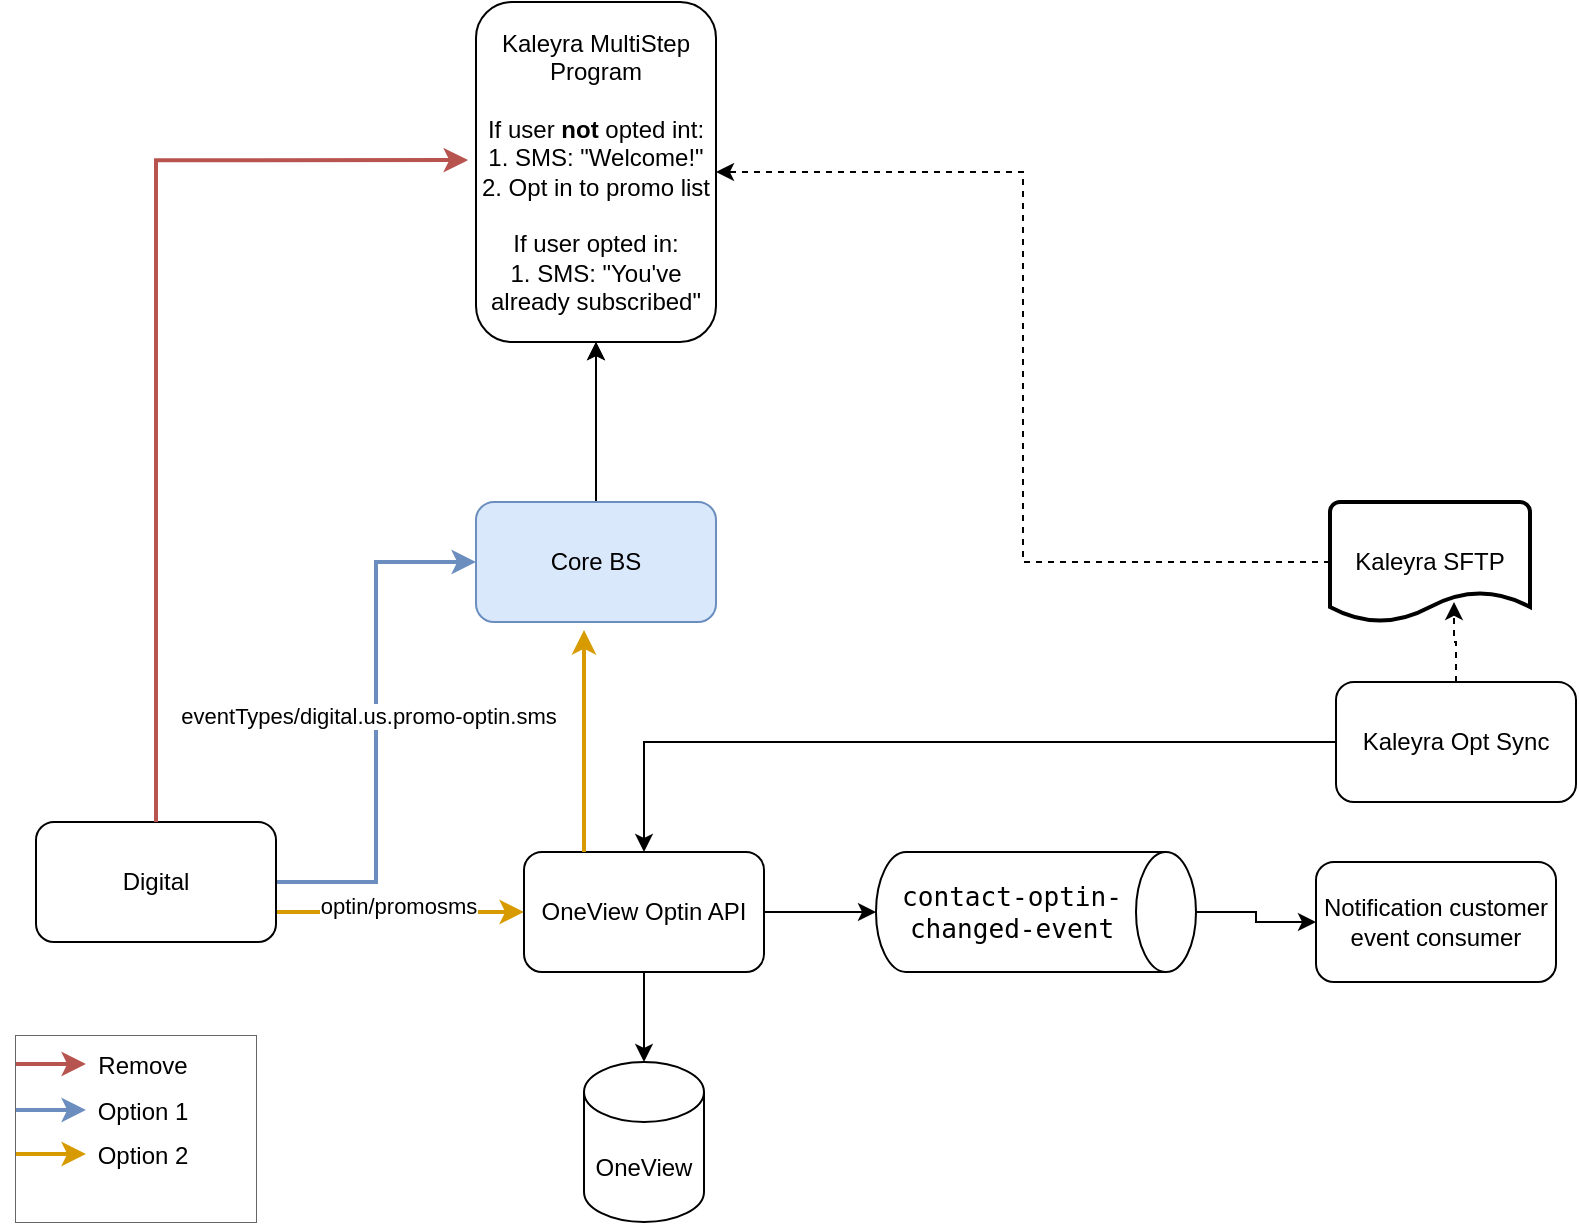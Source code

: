 <mxfile version="24.7.6">
  <diagram name="Page-1" id="-4LfHM0-d0m1FhVdr_tB">
    <mxGraphModel dx="1434" dy="786" grid="1" gridSize="10" guides="1" tooltips="1" connect="1" arrows="1" fold="1" page="1" pageScale="1" pageWidth="850" pageHeight="1100" math="0" shadow="0">
      <root>
        <mxCell id="0" />
        <mxCell id="1" parent="0" />
        <mxCell id="y6Z1SUE2Pmp9UzVw0fYm-55" value="" style="group;fillColor=#f5f5f5;fillStyle=solid;strokeColor=#666666;fontColor=#333333;" vertex="1" connectable="0" parent="1">
          <mxGeometry x="60" y="597" width="120" height="93" as="geometry" />
        </mxCell>
        <mxCell id="y6Z1SUE2Pmp9UzVw0fYm-45" value="" style="group;fillColor=default;" vertex="1" connectable="0" parent="y6Z1SUE2Pmp9UzVw0fYm-55">
          <mxGeometry width="120" height="93" as="geometry" />
        </mxCell>
        <mxCell id="y6Z1SUE2Pmp9UzVw0fYm-40" style="edgeStyle=orthogonalEdgeStyle;rounded=0;orthogonalLoop=1;jettySize=auto;html=1;fillColor=#f8cecc;strokeColor=#b85450;strokeWidth=2;" edge="1" parent="y6Z1SUE2Pmp9UzVw0fYm-45">
          <mxGeometry relative="1" as="geometry">
            <mxPoint y="14" as="sourcePoint" />
            <mxPoint x="35" y="14" as="targetPoint" />
            <Array as="points">
              <mxPoint y="14" />
            </Array>
          </mxGeometry>
        </mxCell>
        <mxCell id="y6Z1SUE2Pmp9UzVw0fYm-44" value="Remove" style="text;html=1;align=center;verticalAlign=middle;whiteSpace=wrap;rounded=0;" vertex="1" parent="y6Z1SUE2Pmp9UzVw0fYm-45">
          <mxGeometry x="39" width="49" height="30" as="geometry" />
        </mxCell>
        <mxCell id="y6Z1SUE2Pmp9UzVw0fYm-46" value="" style="group" vertex="1" connectable="0" parent="y6Z1SUE2Pmp9UzVw0fYm-45">
          <mxGeometry y="23" width="120" height="70" as="geometry" />
        </mxCell>
        <mxCell id="y6Z1SUE2Pmp9UzVw0fYm-47" style="edgeStyle=orthogonalEdgeStyle;rounded=0;orthogonalLoop=1;jettySize=auto;html=1;fillColor=#dae8fc;strokeColor=#6c8ebf;strokeWidth=2;" edge="1" parent="y6Z1SUE2Pmp9UzVw0fYm-46">
          <mxGeometry relative="1" as="geometry">
            <mxPoint y="14" as="sourcePoint" />
            <mxPoint x="35" y="14" as="targetPoint" />
            <Array as="points">
              <mxPoint y="14" />
            </Array>
          </mxGeometry>
        </mxCell>
        <mxCell id="y6Z1SUE2Pmp9UzVw0fYm-48" value="Option 1" style="text;html=1;align=center;verticalAlign=middle;whiteSpace=wrap;rounded=0;" vertex="1" parent="y6Z1SUE2Pmp9UzVw0fYm-46">
          <mxGeometry x="39" width="49" height="30" as="geometry" />
        </mxCell>
        <mxCell id="y6Z1SUE2Pmp9UzVw0fYm-50" value="" style="group" vertex="1" connectable="0" parent="y6Z1SUE2Pmp9UzVw0fYm-55">
          <mxGeometry y="45" width="88" height="30" as="geometry" />
        </mxCell>
        <mxCell id="y6Z1SUE2Pmp9UzVw0fYm-51" style="edgeStyle=orthogonalEdgeStyle;rounded=0;orthogonalLoop=1;jettySize=auto;html=1;fillColor=#ffe6cc;strokeColor=#d79b00;strokeWidth=2;" edge="1" parent="y6Z1SUE2Pmp9UzVw0fYm-50">
          <mxGeometry relative="1" as="geometry">
            <mxPoint y="14" as="sourcePoint" />
            <mxPoint x="35" y="14" as="targetPoint" />
            <Array as="points">
              <mxPoint y="14" />
            </Array>
          </mxGeometry>
        </mxCell>
        <mxCell id="y6Z1SUE2Pmp9UzVw0fYm-52" value="Option 2" style="text;html=1;align=center;verticalAlign=middle;whiteSpace=wrap;rounded=0;" vertex="1" parent="y6Z1SUE2Pmp9UzVw0fYm-50">
          <mxGeometry x="39" width="49" height="30" as="geometry" />
        </mxCell>
        <mxCell id="y6Z1SUE2Pmp9UzVw0fYm-8" value="" style="edgeStyle=orthogonalEdgeStyle;rounded=0;orthogonalLoop=1;jettySize=auto;html=1;" edge="1" parent="1" source="y6Z1SUE2Pmp9UzVw0fYm-1" target="y6Z1SUE2Pmp9UzVw0fYm-7">
          <mxGeometry relative="1" as="geometry" />
        </mxCell>
        <mxCell id="y6Z1SUE2Pmp9UzVw0fYm-16" value="" style="edgeStyle=orthogonalEdgeStyle;rounded=0;orthogonalLoop=1;jettySize=auto;html=1;strokeWidth=1;" edge="1" parent="1" source="y6Z1SUE2Pmp9UzVw0fYm-1" target="y6Z1SUE2Pmp9UzVw0fYm-7">
          <mxGeometry relative="1" as="geometry" />
        </mxCell>
        <mxCell id="y6Z1SUE2Pmp9UzVw0fYm-1" value="Core BS" style="rounded=1;whiteSpace=wrap;html=1;fillColor=#dae8fc;strokeColor=#6c8ebf;" vertex="1" parent="1">
          <mxGeometry x="290" y="330" width="120" height="60" as="geometry" />
        </mxCell>
        <mxCell id="y6Z1SUE2Pmp9UzVw0fYm-3" style="edgeStyle=orthogonalEdgeStyle;rounded=0;orthogonalLoop=1;jettySize=auto;html=1;entryX=0;entryY=0.5;entryDx=0;entryDy=0;fillColor=#dae8fc;strokeColor=#6c8ebf;strokeWidth=2;" edge="1" parent="1" source="y6Z1SUE2Pmp9UzVw0fYm-2" target="y6Z1SUE2Pmp9UzVw0fYm-1">
          <mxGeometry relative="1" as="geometry" />
        </mxCell>
        <mxCell id="y6Z1SUE2Pmp9UzVw0fYm-4" value="eventTypes/digital.us.promo-optin.sms" style="edgeLabel;html=1;align=center;verticalAlign=middle;resizable=0;points=[];" vertex="1" connectable="0" parent="y6Z1SUE2Pmp9UzVw0fYm-3">
          <mxGeometry x="0.024" y="4" relative="1" as="geometry">
            <mxPoint as="offset" />
          </mxGeometry>
        </mxCell>
        <mxCell id="y6Z1SUE2Pmp9UzVw0fYm-19" style="edgeStyle=orthogonalEdgeStyle;rounded=0;orthogonalLoop=1;jettySize=auto;html=1;exitX=1;exitY=0.75;exitDx=0;exitDy=0;fillColor=#ffe6cc;strokeColor=#d79b00;strokeWidth=2;" edge="1" parent="1" source="y6Z1SUE2Pmp9UzVw0fYm-2" target="y6Z1SUE2Pmp9UzVw0fYm-18">
          <mxGeometry relative="1" as="geometry" />
        </mxCell>
        <mxCell id="y6Z1SUE2Pmp9UzVw0fYm-28" value="optin/promosms" style="edgeLabel;html=1;align=center;verticalAlign=middle;resizable=0;points=[];" vertex="1" connectable="0" parent="y6Z1SUE2Pmp9UzVw0fYm-19">
          <mxGeometry x="-0.017" y="3" relative="1" as="geometry">
            <mxPoint as="offset" />
          </mxGeometry>
        </mxCell>
        <mxCell id="y6Z1SUE2Pmp9UzVw0fYm-2" value="Digital" style="rounded=1;whiteSpace=wrap;html=1;" vertex="1" parent="1">
          <mxGeometry x="70" y="490" width="120" height="60" as="geometry" />
        </mxCell>
        <mxCell id="y6Z1SUE2Pmp9UzVw0fYm-7" value="Kaleyra MultiStep&lt;div&gt;Program&lt;/div&gt;&lt;div&gt;&lt;br&gt;&lt;/div&gt;&lt;div&gt;&lt;div&gt;If user&amp;nbsp;&lt;b&gt;not&amp;nbsp;&lt;/b&gt;opted int:&lt;/div&gt;&lt;div&gt;1. SMS: &quot;Welcome!&quot;&lt;/div&gt;&lt;div&gt;2. Opt in to promo list&lt;br&gt;&lt;br&gt;&lt;/div&gt;If user opted in:&lt;/div&gt;&lt;div&gt;1. SMS: &quot;You&#39;ve already subscribed&quot;&lt;/div&gt;" style="rounded=1;whiteSpace=wrap;html=1;" vertex="1" parent="1">
          <mxGeometry x="290" y="80" width="120" height="170" as="geometry" />
        </mxCell>
        <mxCell id="y6Z1SUE2Pmp9UzVw0fYm-21" style="edgeStyle=orthogonalEdgeStyle;rounded=0;orthogonalLoop=1;jettySize=auto;html=1;entryX=0.5;entryY=0;entryDx=0;entryDy=0;strokeWidth=1;" edge="1" parent="1" source="y6Z1SUE2Pmp9UzVw0fYm-9" target="y6Z1SUE2Pmp9UzVw0fYm-18">
          <mxGeometry relative="1" as="geometry" />
        </mxCell>
        <mxCell id="y6Z1SUE2Pmp9UzVw0fYm-9" value="Kaleyra Opt Sync" style="rounded=1;whiteSpace=wrap;html=1;" vertex="1" parent="1">
          <mxGeometry x="720" y="420" width="120" height="60" as="geometry" />
        </mxCell>
        <mxCell id="y6Z1SUE2Pmp9UzVw0fYm-10" value="OneView" style="shape=cylinder3;whiteSpace=wrap;html=1;boundedLbl=1;backgroundOutline=1;size=15;" vertex="1" parent="1">
          <mxGeometry x="344" y="610" width="60" height="80" as="geometry" />
        </mxCell>
        <mxCell id="y6Z1SUE2Pmp9UzVw0fYm-12" style="edgeStyle=orthogonalEdgeStyle;rounded=0;orthogonalLoop=1;jettySize=auto;html=1;entryX=1;entryY=0.5;entryDx=0;entryDy=0;dashed=1;strokeWidth=1;" edge="1" parent="1" source="y6Z1SUE2Pmp9UzVw0fYm-11" target="y6Z1SUE2Pmp9UzVw0fYm-7">
          <mxGeometry relative="1" as="geometry" />
        </mxCell>
        <mxCell id="y6Z1SUE2Pmp9UzVw0fYm-11" value="Kaleyra SFTP" style="strokeWidth=2;html=1;shape=mxgraph.flowchart.document2;whiteSpace=wrap;size=0.25;" vertex="1" parent="1">
          <mxGeometry x="717" y="330" width="100" height="60" as="geometry" />
        </mxCell>
        <mxCell id="y6Z1SUE2Pmp9UzVw0fYm-13" style="edgeStyle=orthogonalEdgeStyle;rounded=0;orthogonalLoop=1;jettySize=auto;html=1;entryX=0.62;entryY=0.833;entryDx=0;entryDy=0;entryPerimeter=0;dashed=1;strokeWidth=1;" edge="1" parent="1" source="y6Z1SUE2Pmp9UzVw0fYm-9" target="y6Z1SUE2Pmp9UzVw0fYm-11">
          <mxGeometry relative="1" as="geometry" />
        </mxCell>
        <mxCell id="y6Z1SUE2Pmp9UzVw0fYm-18" value="OneView Optin API" style="rounded=1;whiteSpace=wrap;html=1;" vertex="1" parent="1">
          <mxGeometry x="314" y="505" width="120" height="60" as="geometry" />
        </mxCell>
        <mxCell id="y6Z1SUE2Pmp9UzVw0fYm-20" style="edgeStyle=orthogonalEdgeStyle;rounded=0;orthogonalLoop=1;jettySize=auto;html=1;entryX=0.5;entryY=0;entryDx=0;entryDy=0;entryPerimeter=0;" edge="1" parent="1" source="y6Z1SUE2Pmp9UzVw0fYm-18" target="y6Z1SUE2Pmp9UzVw0fYm-10">
          <mxGeometry relative="1" as="geometry" />
        </mxCell>
        <mxCell id="y6Z1SUE2Pmp9UzVw0fYm-24" value="&lt;span style=&quot;font-family: &amp;quot;JetBrains Mono&amp;quot;, monospace; font-size: 9.8pt;&quot;&gt;contact-optin-changed-event&lt;/span&gt;" style="shape=cylinder3;whiteSpace=wrap;html=1;boundedLbl=1;backgroundOutline=1;size=15;direction=south;" vertex="1" parent="1">
          <mxGeometry x="490" y="505" width="160" height="60" as="geometry" />
        </mxCell>
        <mxCell id="y6Z1SUE2Pmp9UzVw0fYm-25" style="edgeStyle=orthogonalEdgeStyle;rounded=0;orthogonalLoop=1;jettySize=auto;html=1;entryX=0.5;entryY=1;entryDx=0;entryDy=0;entryPerimeter=0;strokeWidth=1;" edge="1" parent="1" source="y6Z1SUE2Pmp9UzVw0fYm-18" target="y6Z1SUE2Pmp9UzVw0fYm-24">
          <mxGeometry relative="1" as="geometry" />
        </mxCell>
        <mxCell id="y6Z1SUE2Pmp9UzVw0fYm-29" value="Notification customer event consumer" style="rounded=1;whiteSpace=wrap;html=1;" vertex="1" parent="1">
          <mxGeometry x="710" y="510" width="120" height="60" as="geometry" />
        </mxCell>
        <mxCell id="y6Z1SUE2Pmp9UzVw0fYm-31" style="edgeStyle=orthogonalEdgeStyle;rounded=0;orthogonalLoop=1;jettySize=auto;html=1;entryX=0;entryY=0.5;entryDx=0;entryDy=0;strokeWidth=1;" edge="1" parent="1" source="y6Z1SUE2Pmp9UzVw0fYm-24" target="y6Z1SUE2Pmp9UzVw0fYm-29">
          <mxGeometry relative="1" as="geometry" />
        </mxCell>
        <mxCell id="y6Z1SUE2Pmp9UzVw0fYm-33" style="edgeStyle=orthogonalEdgeStyle;rounded=0;orthogonalLoop=1;jettySize=auto;html=1;entryX=0.45;entryY=1.067;entryDx=0;entryDy=0;entryPerimeter=0;fillColor=#ffe6cc;strokeColor=#d79b00;exitX=0.25;exitY=0;exitDx=0;exitDy=0;strokeWidth=2;" edge="1" parent="1" source="y6Z1SUE2Pmp9UzVw0fYm-18" target="y6Z1SUE2Pmp9UzVw0fYm-1">
          <mxGeometry relative="1" as="geometry" />
        </mxCell>
        <mxCell id="y6Z1SUE2Pmp9UzVw0fYm-34" style="edgeStyle=orthogonalEdgeStyle;rounded=0;orthogonalLoop=1;jettySize=auto;html=1;entryX=-0.033;entryY=0.465;entryDx=0;entryDy=0;entryPerimeter=0;fillColor=#f8cecc;strokeColor=#b85450;strokeWidth=2;" edge="1" parent="1" source="y6Z1SUE2Pmp9UzVw0fYm-2" target="y6Z1SUE2Pmp9UzVw0fYm-7">
          <mxGeometry relative="1" as="geometry">
            <Array as="points">
              <mxPoint x="130" y="159" />
            </Array>
          </mxGeometry>
        </mxCell>
      </root>
    </mxGraphModel>
  </diagram>
</mxfile>
